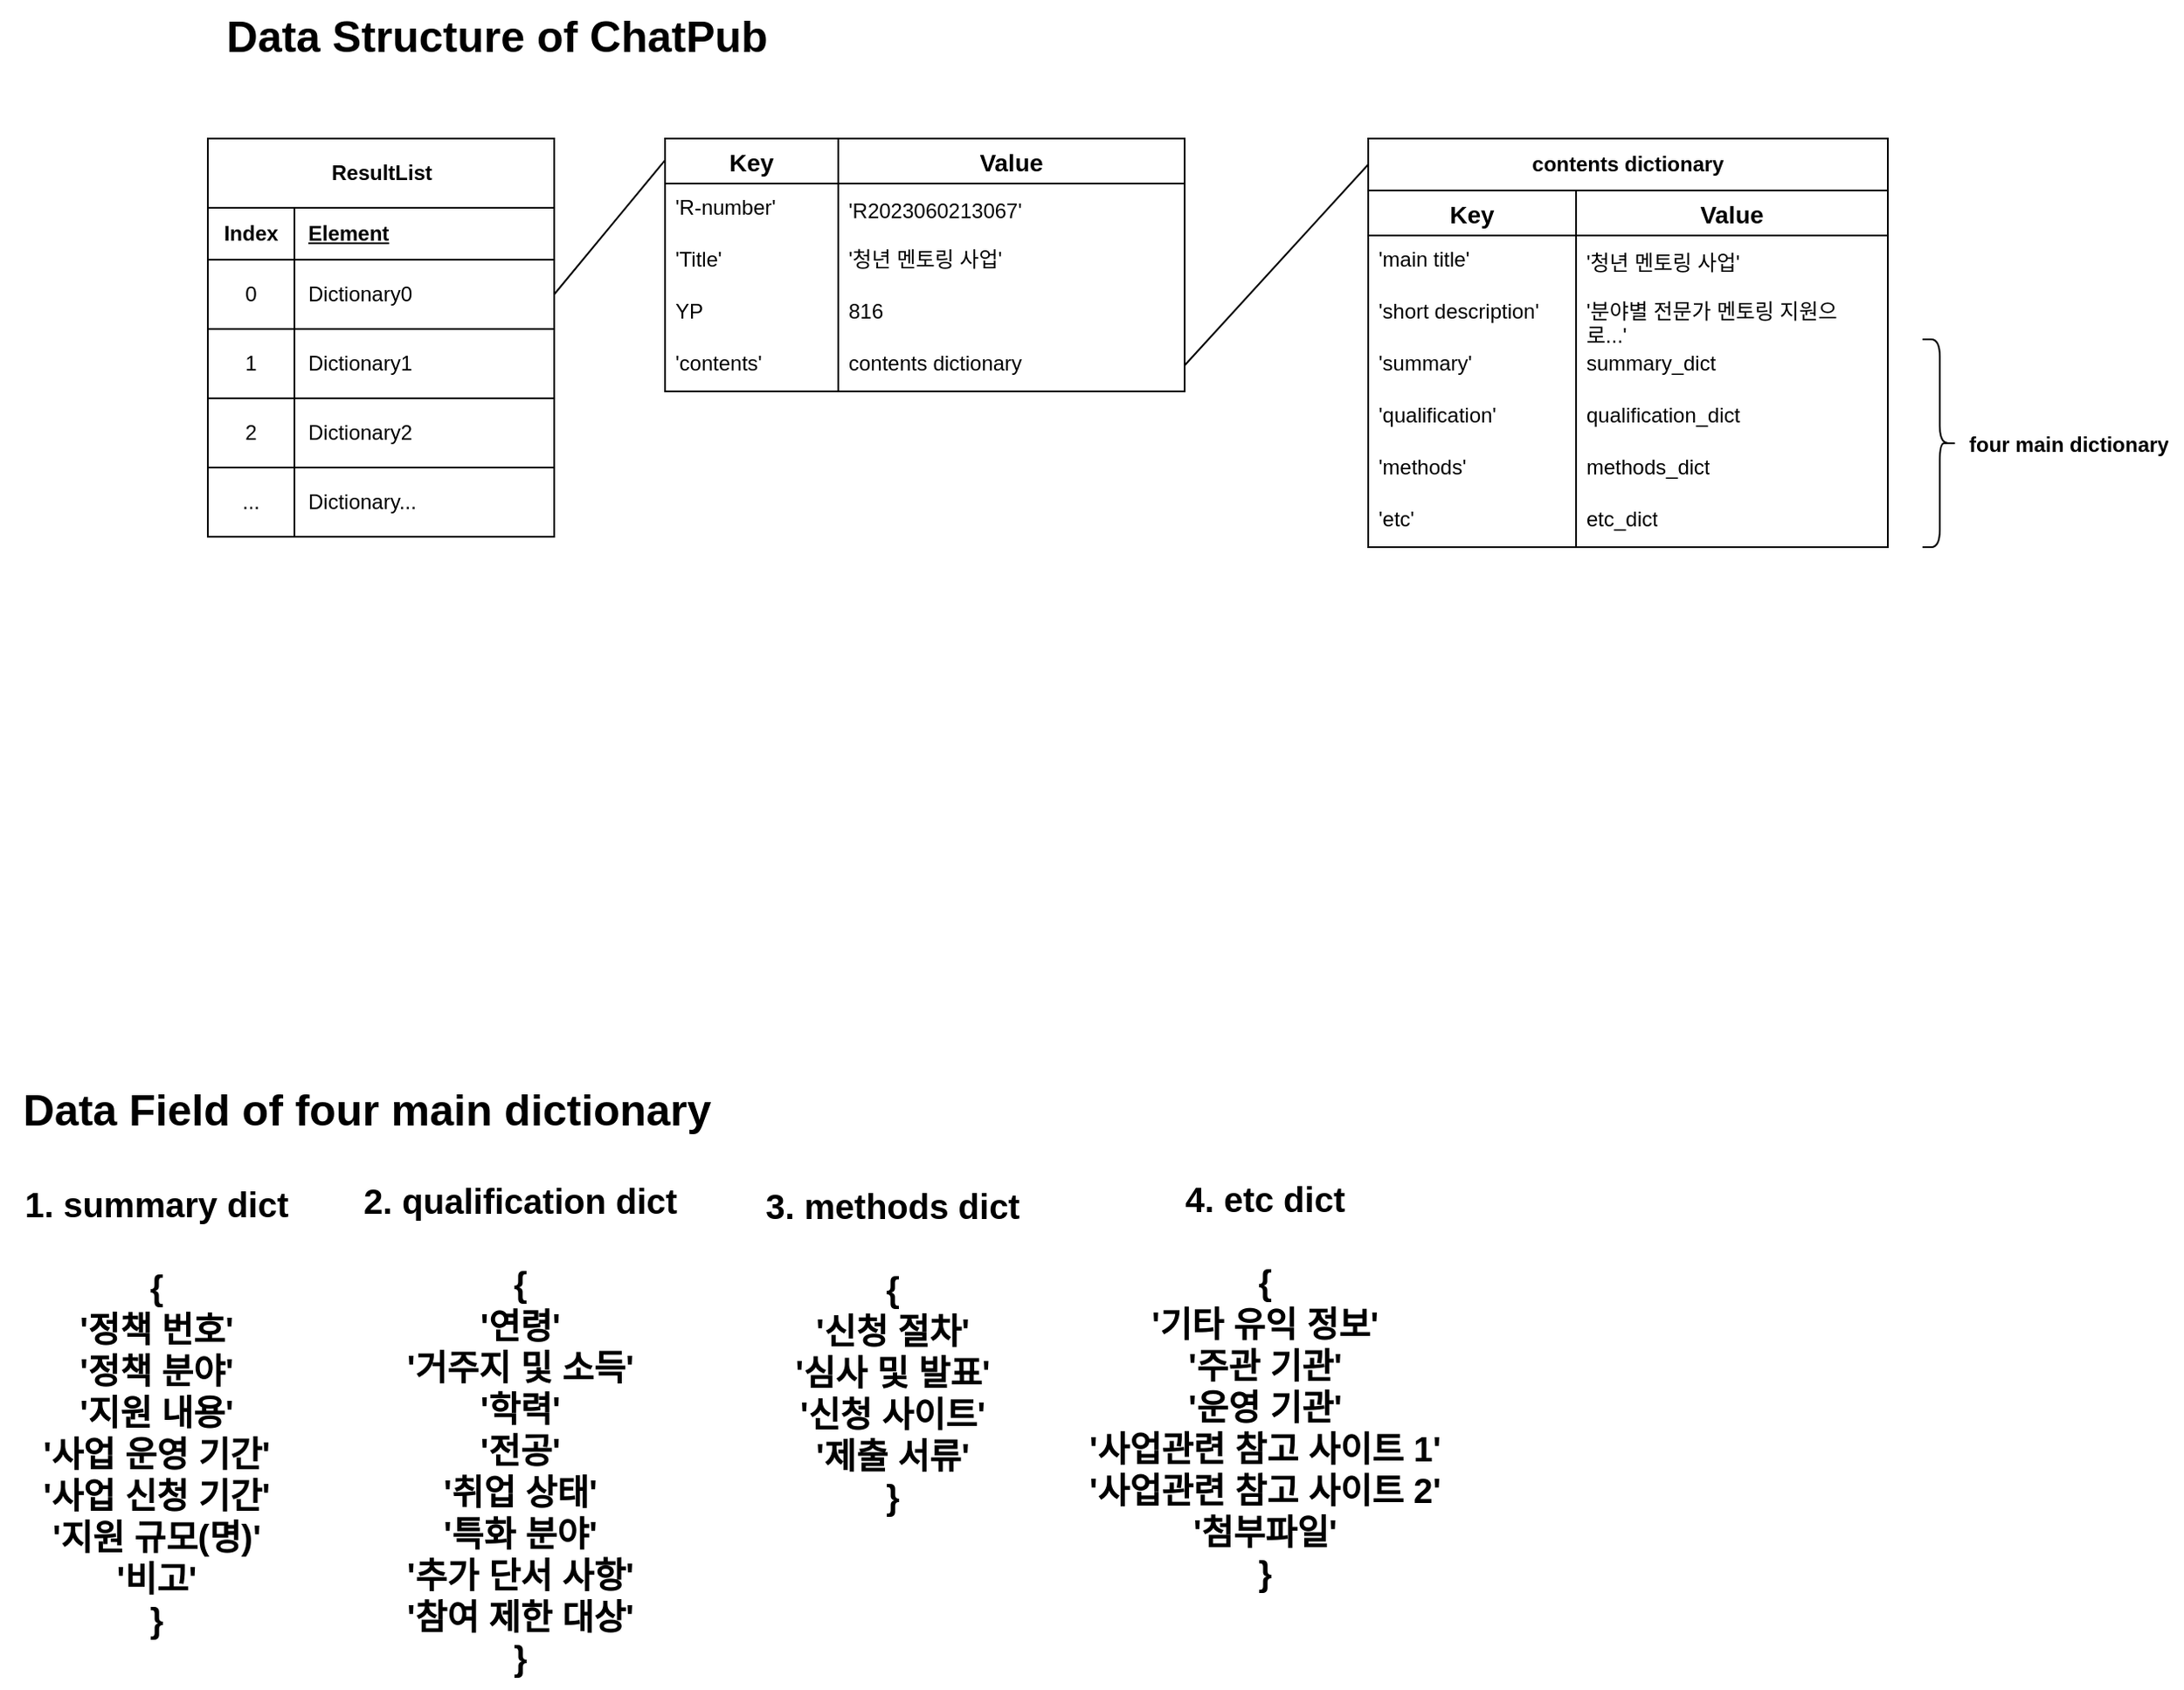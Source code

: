 <mxfile version="22.0.8" type="device">
  <diagram name="페이지-1" id="m6ugD6dGzI-Bk7y3nMQ7">
    <mxGraphModel dx="957" dy="1831" grid="1" gridSize="10" guides="1" tooltips="1" connect="1" arrows="1" fold="1" page="1" pageScale="1" pageWidth="827" pageHeight="1169" math="0" shadow="0">
      <root>
        <mxCell id="0" />
        <mxCell id="1" parent="0" />
        <mxCell id="OqWCevVDAgbaudKvQakc-24" value="ResultList" style="shape=table;startSize=40;container=1;collapsible=1;childLayout=tableLayout;fixedRows=1;rowLines=0;fontStyle=1;align=center;resizeLast=1;html=1;" parent="1" vertex="1">
          <mxGeometry x="120" y="-220" width="200" height="230" as="geometry" />
        </mxCell>
        <mxCell id="OqWCevVDAgbaudKvQakc-25" value="" style="shape=tableRow;horizontal=0;startSize=0;swimlaneHead=0;swimlaneBody=0;fillColor=none;collapsible=0;dropTarget=0;points=[[0,0.5],[1,0.5]];portConstraint=eastwest;top=0;left=0;right=0;bottom=1;" parent="OqWCevVDAgbaudKvQakc-24" vertex="1">
          <mxGeometry y="40" width="200" height="30" as="geometry" />
        </mxCell>
        <mxCell id="OqWCevVDAgbaudKvQakc-26" value="Index" style="shape=partialRectangle;connectable=0;fillColor=none;top=0;left=0;bottom=0;right=0;fontStyle=1;overflow=hidden;whiteSpace=wrap;html=1;" parent="OqWCevVDAgbaudKvQakc-25" vertex="1">
          <mxGeometry width="50" height="30" as="geometry">
            <mxRectangle width="50" height="30" as="alternateBounds" />
          </mxGeometry>
        </mxCell>
        <mxCell id="OqWCevVDAgbaudKvQakc-27" value="Element" style="shape=partialRectangle;connectable=0;fillColor=none;top=0;left=0;bottom=0;right=0;align=left;spacingLeft=6;fontStyle=5;overflow=hidden;whiteSpace=wrap;html=1;" parent="OqWCevVDAgbaudKvQakc-25" vertex="1">
          <mxGeometry x="50" width="150" height="30" as="geometry">
            <mxRectangle width="150" height="30" as="alternateBounds" />
          </mxGeometry>
        </mxCell>
        <mxCell id="OqWCevVDAgbaudKvQakc-28" value="" style="shape=tableRow;horizontal=0;startSize=0;swimlaneHead=0;swimlaneBody=0;fillColor=none;collapsible=0;dropTarget=0;points=[[0,0.5],[1,0.5]];portConstraint=eastwest;top=0;left=0;right=0;bottom=0;" parent="OqWCevVDAgbaudKvQakc-24" vertex="1">
          <mxGeometry y="70" width="200" height="40" as="geometry" />
        </mxCell>
        <mxCell id="OqWCevVDAgbaudKvQakc-29" value="0" style="shape=partialRectangle;connectable=0;fillColor=none;top=0;left=0;bottom=0;right=0;editable=1;overflow=hidden;whiteSpace=wrap;html=1;" parent="OqWCevVDAgbaudKvQakc-28" vertex="1">
          <mxGeometry width="50" height="40" as="geometry">
            <mxRectangle width="50" height="40" as="alternateBounds" />
          </mxGeometry>
        </mxCell>
        <mxCell id="OqWCevVDAgbaudKvQakc-30" value="Dictionary0" style="shape=partialRectangle;connectable=0;fillColor=none;top=0;left=0;bottom=0;right=0;align=left;spacingLeft=6;overflow=hidden;whiteSpace=wrap;html=1;" parent="OqWCevVDAgbaudKvQakc-28" vertex="1">
          <mxGeometry x="50" width="150" height="40" as="geometry">
            <mxRectangle width="150" height="40" as="alternateBounds" />
          </mxGeometry>
        </mxCell>
        <mxCell id="OqWCevVDAgbaudKvQakc-31" value="" style="shape=tableRow;horizontal=0;startSize=0;swimlaneHead=0;swimlaneBody=0;fillColor=none;collapsible=0;dropTarget=0;points=[[0,0.5],[1,0.5]];portConstraint=eastwest;top=0;left=0;right=0;bottom=0;" parent="OqWCevVDAgbaudKvQakc-24" vertex="1">
          <mxGeometry y="110" width="200" height="40" as="geometry" />
        </mxCell>
        <mxCell id="OqWCevVDAgbaudKvQakc-32" value="1" style="shape=partialRectangle;connectable=0;fillColor=none;top=0;left=0;bottom=0;right=0;editable=1;overflow=hidden;whiteSpace=wrap;html=1;" parent="OqWCevVDAgbaudKvQakc-31" vertex="1">
          <mxGeometry width="50" height="40" as="geometry">
            <mxRectangle width="50" height="40" as="alternateBounds" />
          </mxGeometry>
        </mxCell>
        <mxCell id="OqWCevVDAgbaudKvQakc-33" value="Dictionary1" style="shape=partialRectangle;connectable=0;fillColor=none;top=0;left=0;bottom=0;right=0;align=left;spacingLeft=6;overflow=hidden;whiteSpace=wrap;html=1;" parent="OqWCevVDAgbaudKvQakc-31" vertex="1">
          <mxGeometry x="50" width="150" height="40" as="geometry">
            <mxRectangle width="150" height="40" as="alternateBounds" />
          </mxGeometry>
        </mxCell>
        <mxCell id="OqWCevVDAgbaudKvQakc-34" value="" style="shape=tableRow;horizontal=0;startSize=0;swimlaneHead=0;swimlaneBody=0;fillColor=none;collapsible=0;dropTarget=0;points=[[0,0.5],[1,0.5]];portConstraint=eastwest;top=0;left=0;right=0;bottom=0;" parent="OqWCevVDAgbaudKvQakc-24" vertex="1">
          <mxGeometry y="150" width="200" height="40" as="geometry" />
        </mxCell>
        <mxCell id="OqWCevVDAgbaudKvQakc-35" value="2" style="shape=partialRectangle;connectable=0;fillColor=none;top=0;left=0;bottom=0;right=0;editable=1;overflow=hidden;whiteSpace=wrap;html=1;" parent="OqWCevVDAgbaudKvQakc-34" vertex="1">
          <mxGeometry width="50" height="40" as="geometry">
            <mxRectangle width="50" height="40" as="alternateBounds" />
          </mxGeometry>
        </mxCell>
        <mxCell id="OqWCevVDAgbaudKvQakc-36" value="Dictionary2" style="shape=partialRectangle;connectable=0;fillColor=none;top=0;left=0;bottom=0;right=0;align=left;spacingLeft=6;overflow=hidden;whiteSpace=wrap;html=1;" parent="OqWCevVDAgbaudKvQakc-34" vertex="1">
          <mxGeometry x="50" width="150" height="40" as="geometry">
            <mxRectangle width="150" height="40" as="alternateBounds" />
          </mxGeometry>
        </mxCell>
        <mxCell id="OqWCevVDAgbaudKvQakc-37" value="" style="shape=tableRow;horizontal=0;startSize=0;swimlaneHead=0;swimlaneBody=0;fillColor=none;collapsible=0;dropTarget=0;points=[[0,0.5],[1,0.5]];portConstraint=eastwest;top=0;left=0;right=0;bottom=0;" parent="OqWCevVDAgbaudKvQakc-24" vertex="1">
          <mxGeometry y="190" width="200" height="40" as="geometry" />
        </mxCell>
        <mxCell id="OqWCevVDAgbaudKvQakc-38" value="..." style="shape=partialRectangle;connectable=0;fillColor=none;top=0;left=0;bottom=0;right=0;editable=1;overflow=hidden;whiteSpace=wrap;html=1;" parent="OqWCevVDAgbaudKvQakc-37" vertex="1">
          <mxGeometry width="50" height="40" as="geometry">
            <mxRectangle width="50" height="40" as="alternateBounds" />
          </mxGeometry>
        </mxCell>
        <mxCell id="OqWCevVDAgbaudKvQakc-39" value="Dictionary..." style="shape=partialRectangle;connectable=0;fillColor=none;top=0;left=0;bottom=0;right=0;align=left;spacingLeft=6;overflow=hidden;whiteSpace=wrap;html=1;" parent="OqWCevVDAgbaudKvQakc-37" vertex="1">
          <mxGeometry x="50" width="150" height="40" as="geometry">
            <mxRectangle width="150" height="40" as="alternateBounds" />
          </mxGeometry>
        </mxCell>
        <mxCell id="OqWCevVDAgbaudKvQakc-40" value="" style="endArrow=none;html=1;rounded=0;entryX=0.002;entryY=0.084;entryDx=0;entryDy=0;entryPerimeter=0;" parent="1" target="OqWCevVDAgbaudKvQakc-45" edge="1">
          <mxGeometry relative="1" as="geometry">
            <mxPoint x="320" y="-130" as="sourcePoint" />
            <mxPoint x="460" y="-130" as="targetPoint" />
          </mxGeometry>
        </mxCell>
        <mxCell id="OqWCevVDAgbaudKvQakc-41" value="" style="line;strokeWidth=1;rotatable=0;dashed=0;labelPosition=right;align=left;verticalAlign=middle;spacingTop=0;spacingLeft=6;points=[];portConstraint=eastwest;" parent="1" vertex="1">
          <mxGeometry x="120" y="-130" width="200" height="40" as="geometry" />
        </mxCell>
        <mxCell id="OqWCevVDAgbaudKvQakc-42" value="" style="line;strokeWidth=1;rotatable=0;dashed=0;labelPosition=right;align=left;verticalAlign=middle;spacingTop=0;spacingLeft=6;points=[];portConstraint=eastwest;" parent="1" vertex="1">
          <mxGeometry x="120" y="-90" width="200" height="40" as="geometry" />
        </mxCell>
        <mxCell id="OqWCevVDAgbaudKvQakc-43" value="" style="line;strokeWidth=1;rotatable=0;dashed=0;labelPosition=right;align=left;verticalAlign=middle;spacingTop=0;spacingLeft=6;points=[];portConstraint=eastwest;" parent="1" vertex="1">
          <mxGeometry x="120" y="-50" width="200" height="40" as="geometry" />
        </mxCell>
        <mxCell id="OqWCevVDAgbaudKvQakc-45" value="Key" style="swimlane;fontStyle=1;childLayout=stackLayout;horizontal=1;startSize=26;horizontalStack=0;resizeParent=1;resizeParentMax=0;resizeLast=0;collapsible=1;marginBottom=0;align=center;fontSize=14;" parent="1" vertex="1">
          <mxGeometry x="384" y="-220" width="100" height="146" as="geometry" />
        </mxCell>
        <mxCell id="OqWCevVDAgbaudKvQakc-46" value="&#39;R-number&#39;" style="text;strokeColor=none;fillColor=none;spacingLeft=4;spacingRight=4;overflow=hidden;rotatable=0;points=[[0,0.5],[1,0.5]];portConstraint=eastwest;fontSize=12;whiteSpace=wrap;html=1;" parent="OqWCevVDAgbaudKvQakc-45" vertex="1">
          <mxGeometry y="26" width="100" height="30" as="geometry" />
        </mxCell>
        <mxCell id="OqWCevVDAgbaudKvQakc-47" value="&#39;Title&#39;" style="text;strokeColor=none;fillColor=none;spacingLeft=4;spacingRight=4;overflow=hidden;rotatable=0;points=[[0,0.5],[1,0.5]];portConstraint=eastwest;fontSize=12;whiteSpace=wrap;html=1;" parent="OqWCevVDAgbaudKvQakc-45" vertex="1">
          <mxGeometry y="56" width="100" height="30" as="geometry" />
        </mxCell>
        <mxCell id="OqWCevVDAgbaudKvQakc-48" value="YP" style="text;strokeColor=none;fillColor=none;spacingLeft=4;spacingRight=4;overflow=hidden;rotatable=0;points=[[0,0.5],[1,0.5]];portConstraint=eastwest;fontSize=12;whiteSpace=wrap;html=1;" parent="OqWCevVDAgbaudKvQakc-45" vertex="1">
          <mxGeometry y="86" width="100" height="30" as="geometry" />
        </mxCell>
        <mxCell id="OqWCevVDAgbaudKvQakc-61" value="&#39;contents&#39;" style="text;strokeColor=none;fillColor=none;spacingLeft=4;spacingRight=4;overflow=hidden;rotatable=0;points=[[0,0.5],[1,0.5]];portConstraint=eastwest;fontSize=12;whiteSpace=wrap;html=1;" parent="OqWCevVDAgbaudKvQakc-45" vertex="1">
          <mxGeometry y="116" width="100" height="30" as="geometry" />
        </mxCell>
        <mxCell id="OqWCevVDAgbaudKvQakc-55" value="Value" style="swimlane;fontStyle=1;childLayout=stackLayout;horizontal=1;startSize=26;horizontalStack=0;resizeParent=1;resizeParentMax=0;resizeLast=0;collapsible=1;marginBottom=0;align=center;fontSize=14;" parent="1" vertex="1">
          <mxGeometry x="484" y="-220" width="200" height="146" as="geometry" />
        </mxCell>
        <mxCell id="OqWCevVDAgbaudKvQakc-56" value="&lt;div style=&quot;line-height: 18px;&quot;&gt;&lt;span style=&quot;background-color: rgb(255, 255, 255);&quot;&gt;&lt;font style=&quot;&quot; color=&quot;#080808&quot;&gt;&#39;R2023060213067&#39;&lt;/font&gt;&lt;/span&gt;&lt;/div&gt;" style="text;strokeColor=none;fillColor=none;spacingLeft=4;spacingRight=4;overflow=hidden;rotatable=0;points=[[0,0.5],[1,0.5]];portConstraint=eastwest;fontSize=12;whiteSpace=wrap;html=1;" parent="OqWCevVDAgbaudKvQakc-55" vertex="1">
          <mxGeometry y="26" width="200" height="30" as="geometry" />
        </mxCell>
        <mxCell id="OqWCevVDAgbaudKvQakc-57" value="&#39;청년 멘토링 사업&#39;" style="text;strokeColor=none;fillColor=none;spacingLeft=4;spacingRight=4;overflow=hidden;rotatable=0;points=[[0,0.5],[1,0.5]];portConstraint=eastwest;fontSize=12;whiteSpace=wrap;html=1;" parent="OqWCevVDAgbaudKvQakc-55" vertex="1">
          <mxGeometry y="56" width="200" height="30" as="geometry" />
        </mxCell>
        <mxCell id="OqWCevVDAgbaudKvQakc-58" value="816" style="text;strokeColor=none;fillColor=none;spacingLeft=4;spacingRight=4;overflow=hidden;rotatable=0;points=[[0,0.5],[1,0.5]];portConstraint=eastwest;fontSize=12;whiteSpace=wrap;html=1;" parent="OqWCevVDAgbaudKvQakc-55" vertex="1">
          <mxGeometry y="86" width="200" height="30" as="geometry" />
        </mxCell>
        <mxCell id="OqWCevVDAgbaudKvQakc-60" value="contents dictionary" style="text;strokeColor=none;fillColor=none;spacingLeft=4;spacingRight=4;overflow=hidden;rotatable=0;points=[[0,0.5],[1,0.5]];portConstraint=eastwest;fontSize=12;whiteSpace=wrap;html=1;" parent="OqWCevVDAgbaudKvQakc-55" vertex="1">
          <mxGeometry y="116" width="200" height="30" as="geometry" />
        </mxCell>
        <mxCell id="OqWCevVDAgbaudKvQakc-62" value="" style="endArrow=none;html=1;rounded=0;entryX=0;entryY=0.5;entryDx=0;entryDy=0;exitX=1;exitY=0.5;exitDx=0;exitDy=0;" parent="1" source="OqWCevVDAgbaudKvQakc-60" target="OqWCevVDAgbaudKvQakc-75" edge="1">
          <mxGeometry relative="1" as="geometry">
            <mxPoint x="650" y="-90" as="sourcePoint" />
            <mxPoint x="790" y="-90" as="targetPoint" />
          </mxGeometry>
        </mxCell>
        <mxCell id="OqWCevVDAgbaudKvQakc-63" value="Key" style="swimlane;fontStyle=1;childLayout=stackLayout;horizontal=1;startSize=26;horizontalStack=0;resizeParent=1;resizeParentMax=0;resizeLast=0;collapsible=1;marginBottom=0;align=center;fontSize=14;" parent="1" vertex="1">
          <mxGeometry x="790" y="-190" width="120" height="206" as="geometry" />
        </mxCell>
        <mxCell id="OqWCevVDAgbaudKvQakc-64" value="&#39;main title&#39;" style="text;strokeColor=none;fillColor=none;spacingLeft=4;spacingRight=4;overflow=hidden;rotatable=0;points=[[0,0.5],[1,0.5]];portConstraint=eastwest;fontSize=12;whiteSpace=wrap;html=1;" parent="OqWCevVDAgbaudKvQakc-63" vertex="1">
          <mxGeometry y="26" width="120" height="30" as="geometry" />
        </mxCell>
        <mxCell id="OqWCevVDAgbaudKvQakc-65" value="&#39;short description&#39;" style="text;strokeColor=none;fillColor=none;spacingLeft=4;spacingRight=4;overflow=hidden;rotatable=0;points=[[0,0.5],[1,0.5]];portConstraint=eastwest;fontSize=12;whiteSpace=wrap;html=1;" parent="OqWCevVDAgbaudKvQakc-63" vertex="1">
          <mxGeometry y="56" width="120" height="30" as="geometry" />
        </mxCell>
        <mxCell id="OqWCevVDAgbaudKvQakc-66" value="&#39;summary&#39;" style="text;strokeColor=none;fillColor=none;spacingLeft=4;spacingRight=4;overflow=hidden;rotatable=0;points=[[0,0.5],[1,0.5]];portConstraint=eastwest;fontSize=12;whiteSpace=wrap;html=1;" parent="OqWCevVDAgbaudKvQakc-63" vertex="1">
          <mxGeometry y="86" width="120" height="30" as="geometry" />
        </mxCell>
        <mxCell id="OqWCevVDAgbaudKvQakc-67" value="&#39;qualification&#39;" style="text;strokeColor=none;fillColor=none;spacingLeft=4;spacingRight=4;overflow=hidden;rotatable=0;points=[[0,0.5],[1,0.5]];portConstraint=eastwest;fontSize=12;whiteSpace=wrap;html=1;" parent="OqWCevVDAgbaudKvQakc-63" vertex="1">
          <mxGeometry y="116" width="120" height="30" as="geometry" />
        </mxCell>
        <mxCell id="OqWCevVDAgbaudKvQakc-76" value="&#39;methods&#39;" style="text;strokeColor=none;fillColor=none;spacingLeft=4;spacingRight=4;overflow=hidden;rotatable=0;points=[[0,0.5],[1,0.5]];portConstraint=eastwest;fontSize=12;whiteSpace=wrap;html=1;" parent="OqWCevVDAgbaudKvQakc-63" vertex="1">
          <mxGeometry y="146" width="120" height="30" as="geometry" />
        </mxCell>
        <mxCell id="OqWCevVDAgbaudKvQakc-77" value="&#39;etc&#39;" style="text;strokeColor=none;fillColor=none;spacingLeft=4;spacingRight=4;overflow=hidden;rotatable=0;points=[[0,0.5],[1,0.5]];portConstraint=eastwest;fontSize=12;whiteSpace=wrap;html=1;" parent="OqWCevVDAgbaudKvQakc-63" vertex="1">
          <mxGeometry y="176" width="120" height="30" as="geometry" />
        </mxCell>
        <mxCell id="OqWCevVDAgbaudKvQakc-68" value="Value" style="swimlane;fontStyle=1;childLayout=stackLayout;horizontal=1;startSize=26;horizontalStack=0;resizeParent=1;resizeParentMax=0;resizeLast=0;collapsible=1;marginBottom=0;align=center;fontSize=14;" parent="1" vertex="1">
          <mxGeometry x="910" y="-190" width="180" height="206" as="geometry" />
        </mxCell>
        <mxCell id="OqWCevVDAgbaudKvQakc-69" value="&lt;div style=&quot;line-height: 18px;&quot;&gt;&#39;청년 멘토링 사업&#39;&lt;br&gt;&lt;/div&gt;" style="text;strokeColor=none;fillColor=none;spacingLeft=4;spacingRight=4;overflow=hidden;rotatable=0;points=[[0,0.5],[1,0.5]];portConstraint=eastwest;fontSize=12;whiteSpace=wrap;html=1;" parent="OqWCevVDAgbaudKvQakc-68" vertex="1">
          <mxGeometry y="26" width="180" height="30" as="geometry" />
        </mxCell>
        <mxCell id="OqWCevVDAgbaudKvQakc-70" value="&#39;분야별 전문가 멘토링 지원으로...&#39;&amp;nbsp;" style="text;strokeColor=none;fillColor=none;spacingLeft=4;spacingRight=4;overflow=hidden;rotatable=0;points=[[0,0.5],[1,0.5]];portConstraint=eastwest;fontSize=12;whiteSpace=wrap;html=1;" parent="OqWCevVDAgbaudKvQakc-68" vertex="1">
          <mxGeometry y="56" width="180" height="30" as="geometry" />
        </mxCell>
        <mxCell id="OqWCevVDAgbaudKvQakc-71" value="summary_dict" style="text;strokeColor=none;fillColor=none;spacingLeft=4;spacingRight=4;overflow=hidden;rotatable=0;points=[[0,0.5],[1,0.5]];portConstraint=eastwest;fontSize=12;whiteSpace=wrap;html=1;" parent="OqWCevVDAgbaudKvQakc-68" vertex="1">
          <mxGeometry y="86" width="180" height="30" as="geometry" />
        </mxCell>
        <mxCell id="OqWCevVDAgbaudKvQakc-72" value="qualification_dict" style="text;strokeColor=none;fillColor=none;spacingLeft=4;spacingRight=4;overflow=hidden;rotatable=0;points=[[0,0.5],[1,0.5]];portConstraint=eastwest;fontSize=12;whiteSpace=wrap;html=1;" parent="OqWCevVDAgbaudKvQakc-68" vertex="1">
          <mxGeometry y="116" width="180" height="30" as="geometry" />
        </mxCell>
        <mxCell id="OqWCevVDAgbaudKvQakc-78" value="methods_dict" style="text;strokeColor=none;fillColor=none;spacingLeft=4;spacingRight=4;overflow=hidden;rotatable=0;points=[[0,0.5],[1,0.5]];portConstraint=eastwest;fontSize=12;whiteSpace=wrap;html=1;" parent="OqWCevVDAgbaudKvQakc-68" vertex="1">
          <mxGeometry y="146" width="180" height="30" as="geometry" />
        </mxCell>
        <mxCell id="OqWCevVDAgbaudKvQakc-79" value="etc_dict" style="text;strokeColor=none;fillColor=none;spacingLeft=4;spacingRight=4;overflow=hidden;rotatable=0;points=[[0,0.5],[1,0.5]];portConstraint=eastwest;fontSize=12;whiteSpace=wrap;html=1;" parent="OqWCevVDAgbaudKvQakc-68" vertex="1">
          <mxGeometry y="176" width="180" height="30" as="geometry" />
        </mxCell>
        <mxCell id="OqWCevVDAgbaudKvQakc-75" value="&lt;b&gt;contents dictionary&lt;/b&gt;" style="rounded=0;whiteSpace=wrap;html=1;" parent="1" vertex="1">
          <mxGeometry x="790" y="-220" width="300" height="30" as="geometry" />
        </mxCell>
        <mxCell id="OqWCevVDAgbaudKvQakc-81" value="" style="shape=curlyBracket;whiteSpace=wrap;html=1;rounded=1;flipH=1;labelPosition=right;verticalLabelPosition=middle;align=left;verticalAlign=middle;" parent="1" vertex="1">
          <mxGeometry x="1110" y="-104" width="20" height="120" as="geometry" />
        </mxCell>
        <mxCell id="OqWCevVDAgbaudKvQakc-83" value="&lt;b&gt;four main dictionary&lt;/b&gt;" style="text;strokeColor=none;fillColor=none;align=left;verticalAlign=top;spacingLeft=4;spacingRight=4;overflow=hidden;rotatable=0;points=[[0,0.5],[1,0.5]];portConstraint=eastwest;whiteSpace=wrap;html=1;" parent="1" vertex="1">
          <mxGeometry x="1131" y="-57" width="129" height="26" as="geometry" />
        </mxCell>
        <mxCell id="OqWCevVDAgbaudKvQakc-85" value="&lt;b&gt;&lt;font style=&quot;font-size: 25px;&quot;&gt;Data Structure of ChatPub&amp;nbsp;&lt;/font&gt;&lt;/b&gt;" style="text;html=1;align=center;verticalAlign=middle;resizable=0;points=[];autosize=1;strokeColor=none;fillColor=none;" parent="1" vertex="1">
          <mxGeometry x="120" y="-300" width="340" height="40" as="geometry" />
        </mxCell>
        <mxCell id="OqWCevVDAgbaudKvQakc-89" value="&lt;b&gt;&lt;font style=&quot;font-size: 25px;&quot;&gt;Data Field of four main dictionary&amp;nbsp;&lt;/font&gt;&lt;/b&gt;" style="text;html=1;align=center;verticalAlign=middle;resizable=0;points=[];autosize=1;strokeColor=none;fillColor=none;" parent="1" vertex="1">
          <mxGeometry y="320" width="430" height="40" as="geometry" />
        </mxCell>
        <mxCell id="OqWCevVDAgbaudKvQakc-91" value="&lt;b&gt;&lt;font style=&quot;font-size: 20px;&quot;&gt;1. summary dict&lt;br&gt;&lt;br&gt;{&lt;br&gt;&#39;정책 번호&#39;&lt;br&gt;&#39;정책 분야&#39;&lt;br&gt;&#39;지원 내용&#39;&lt;br&gt;&#39;사업 운영 기간&#39;&lt;br&gt;&#39;사업 신청 기간&#39;&lt;br&gt;&#39;지원 규모(명)&#39;&lt;br&gt;&#39;비고&#39;&lt;br&gt;}&lt;br&gt;&lt;/font&gt;&lt;/b&gt;" style="text;html=1;align=center;verticalAlign=middle;resizable=0;points=[];autosize=1;strokeColor=none;fillColor=none;" parent="1" vertex="1">
          <mxGeometry y="375" width="180" height="280" as="geometry" />
        </mxCell>
        <mxCell id="OqWCevVDAgbaudKvQakc-107" value="&lt;b&gt;&lt;font style=&quot;font-size: 20px;&quot;&gt;2. qualification dict&lt;br&gt;&lt;br&gt;{&lt;br&gt;&#39;연령&#39;&lt;br&gt;&#39;거주지 및 소득&#39;&lt;br&gt;&#39;학력&#39;&lt;br&gt;&#39;전공&#39;&lt;br&gt;&#39;취업 상태&#39;&lt;br&gt;&#39;특화 분야&#39;&lt;br&gt;&#39;추가 단서 사항&#39;&lt;br&gt;&#39;참여 제한 대상&#39;&lt;br&gt;}&lt;br&gt;&lt;/font&gt;&lt;/b&gt;" style="text;html=1;align=center;verticalAlign=middle;resizable=0;points=[];autosize=1;strokeColor=none;fillColor=none;" parent="1" vertex="1">
          <mxGeometry x="200" y="375" width="200" height="300" as="geometry" />
        </mxCell>
        <mxCell id="OqWCevVDAgbaudKvQakc-108" value="&lt;b&gt;&lt;font style=&quot;font-size: 20px;&quot;&gt;3. methods dict&lt;br&gt;&lt;br&gt;{&lt;br&gt;&#39;신청 절차&#39;&lt;br&gt;&#39;심사 및 발표&#39;&lt;br&gt;&#39;신청 사이트&#39;&lt;br&gt;&#39;제출 서류&#39;&lt;br&gt;}&lt;br&gt;&lt;/font&gt;&lt;/b&gt;" style="text;html=1;align=center;verticalAlign=middle;resizable=0;points=[];autosize=1;strokeColor=none;fillColor=none;" parent="1" vertex="1">
          <mxGeometry x="430" y="375" width="170" height="210" as="geometry" />
        </mxCell>
        <mxCell id="OqWCevVDAgbaudKvQakc-109" value="&lt;b&gt;&lt;font style=&quot;font-size: 20px;&quot;&gt;4. etc dict&lt;br&gt;&lt;br&gt;{&lt;br&gt;&#39;기타 유익 정보&#39;&lt;br&gt;&#39;주관 기관&#39;&lt;br&gt;&#39;운영 기관&#39;&lt;br&gt;&#39;사업관련 참고 사이트 1&#39;&lt;br&gt;&#39;사업관련 참고 사이트 2&#39;&lt;br&gt;&#39;첨부파일&#39;&lt;br&gt;}&lt;br&gt;&lt;/font&gt;&lt;/b&gt;" style="text;html=1;align=center;verticalAlign=middle;resizable=0;points=[];autosize=1;strokeColor=none;fillColor=none;" parent="1" vertex="1">
          <mxGeometry x="620" y="375" width="220" height="250" as="geometry" />
        </mxCell>
      </root>
    </mxGraphModel>
  </diagram>
</mxfile>

